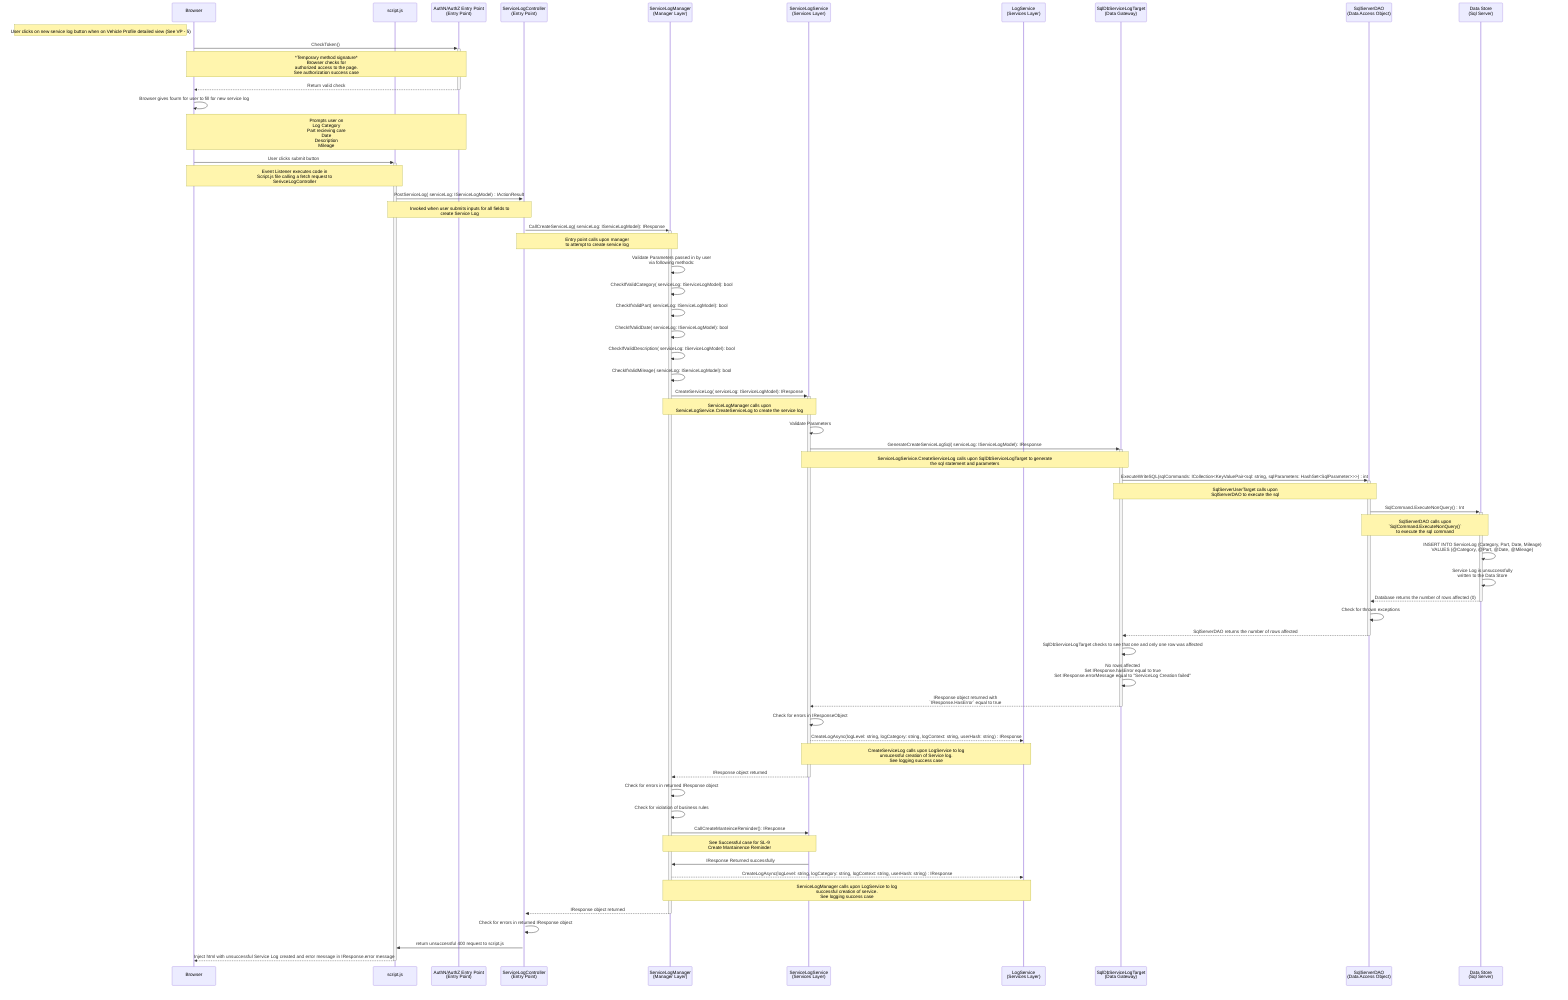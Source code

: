 sequenceDiagram
participant u as Browser
participant scr as script.js
participant az as AuthN/AuthZ Entry Point<br>(Entry Point)
participant e as ServiceLogController<br>(Entry Point)
participant vpm as ServiceLogManager<br>(Manager Layer)
participant vps as ServiceLogService<br>(Services Layer)
participant ll as LogService<br>(Services Layer)
participant dg as SqlDbServiceLogTarget<br>(Data Gateway)
participant da as SqlServerDAO<br>(Data Access Object)
participant ds as Data Store<br>(Sql Server)

Note Left of u: User clicks on new service log button when on Vehicle Profile detailed view (See VP - 5)
u->>+az: CheckToken() 
    Note over u,az: *Temporary method signature*<br>Browser checks for<br>authorized access to the page.<br>See authorization success case
az-->>-u: Return valid check

u->>u: Browser gives fourm for user to fill for new service log
    Note over u,az: Prompts user on<br>Log Category<br>Part recieving care<br>Date<br>Description<br>Mileage

u->>+scr: User clicks submit button
    Note over u,scr: Event Listener executes code in<br>Script.js file calling a fetch request to<br>SerivceLogController


scr->>+e: PostServiceLog( serviceLog: IServiceLogModel) : IActionResult
    Note over scr,e: Invoked when user submits inputs for all fields to<br>create Service Log

    e->>+vpm: CallCreateServiceLog( serviceLog: IServiceLogModel): IResponse
        Note over e,vpm: Entry point calls upon manager<br>to attempt to create service log

        vpm->>vpm: Validate Parameters passed in by user<br>via following methods:
        vpm->>vpm: CheckIfValidCategory( serviceLog: IServiceLogModel): bool
        vpm->>vpm: CheckIfValidPart( serviceLog: IServiceLogModel): bool
        vpm->>vpm: CheckIfValidDate( serviceLog: IServiceLogModel): bool
        vpm->>vpm: CheckIfValidDescription( serviceLog: IServiceLogModel): bool
        vpm->>vpm: CheckIfValidMileage( serviceLog: IServiceLogModel): bool

        vpm->>+vps: CreateServiceLog( serviceLog: IServiceLogModel): IResponse
            Note over vpm,vps: ServiceLogManager calls upon<br>ServiceLogService.CreateServiceLog to create the service log

            vps->>vps: Validate Parameters

            # Send to data store
            vps->>+dg: GenerateCreateServiceLogSql( serviceLog: IServiceLogModel): IResponse
                Note over vps,dg: ServiceLogSerivice.CreateServiceLog calls upon SqlDbServiceLogTarget to generate<br>the sql statement and parameters

                dg->>+da: ExecuteWriteSQL(sqlCommands: ICollection<KeyValuePair<sql: string, sqlParameters: HashSet<SqlParameter>>>) : int
                    Note over dg,da: SqlServerUserTarget calls upon<br>SqlServerDAO to execute the sql

                    da->>+ds: SqlCommand.ExecuteNonQuery() : Int
                        Note over da,ds: SqlServerDAO calls upon<br>`SqlCommand.ExecuteNonQuery()`<br>to execute the sql command

                        ds->>ds: INSERT INTO ServiceLog (Category, Part, Date, Mileage)<br>VALUES (@Category, @Part, @Date, @Mileage)

                        ds->>ds: Service Log is unsuccessfully<br>written to the Data Store

                    ds-->>-da: Database returns the number of rows affected (0)

                    da->>da: Check for thrown exceptions

                da-->>-dg: SqlServerDAO returns the number of rows affected

                dg->>dg: SqlDbServiceLogTarget checks to see that one and only one row was affected

                dg->>dg: No rows affected<br> Set IResponse.hasError equal to true<br> Set IResponse.errorMessage equal to "ServiceLog Creation failed"

            dg-->>-vps: IResponse object returned with<br>`IResponse.HasError` equal to true

            vps->>vps: Check for errors in IResponseObject

            # Log unsuccessful service log creation
            vps-->>ll: CreateLogAsync(logLevel: string, logCategory: string, logContext: string, userHash: string) : IResponse
                Note over vps,ll: CreateServiceLog calls upon LogService to log<br>unsucessful creation of Service log.<br>See logging success case

        vps-->>-vpm: IResponse object returned

        vpm->>vpm: Check for errors in returned IResponse object

        vpm->>vpm: Check for violation of business rules

        vpm->>vps: CallCreateManteinceReminder(): IResponse
            Note over vpm,vps: See Successful case for SL-9<br> Create Mantainence Reminder
        vps->>vpm: IResponse Returned successfully


        # Log unsuccessful vehicle creation
        vpm-->>ll: CreateLogAsync(logLevel: string, logCategory: string, logContext: string, userHash: string) : IResponse
            Note over vpm,ll: ServiceLogManager calls upon LogService to log<br>successful creation of service.<br>See logging success case

    vpm-->>-e: IResponse object returned

    e->>e: Check for errors in returned IResponse object

    e->>scr: return unsuccessful 400 request to script.js

scr-->>-u: Inject html with unsuccessful Service Log created and error message in IResponse.error message